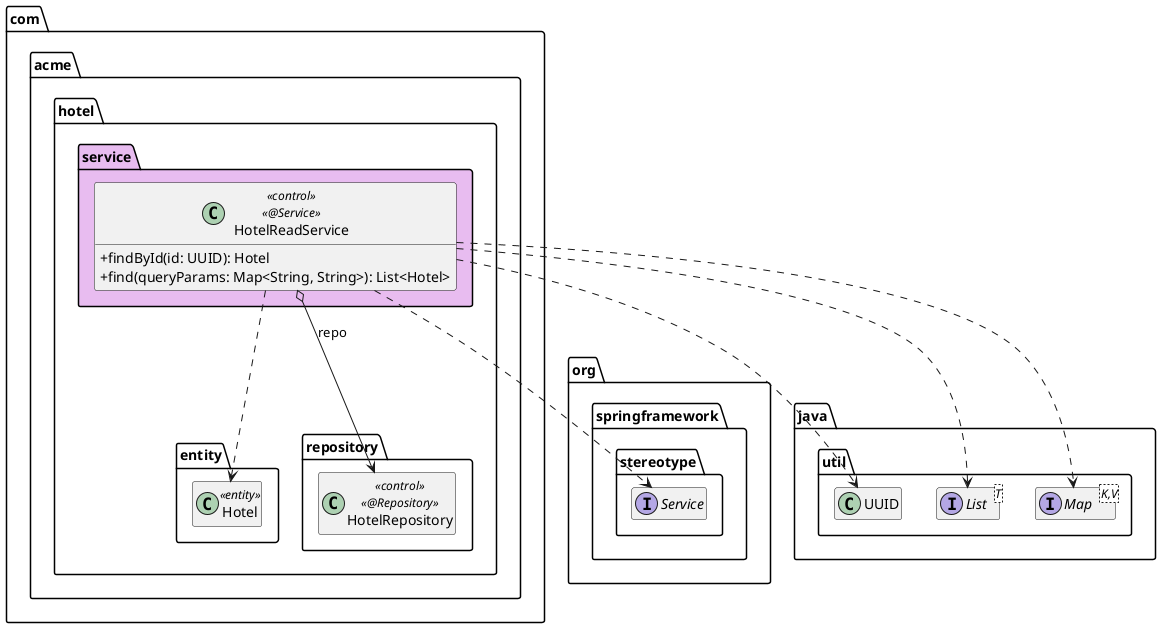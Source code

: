 @startuml HotelReadService

skinparam classAttributeIconSize 0

package org.springframework.stereotype {
    interface Service
}

package java.util {
    interface List<T>
    interface Map<K,V>
    class UUID

    UUID .left[hidden].> Service
}

package com.acme.hotel {
    package entity {
        class Hotel << entity >>

        Hotel .up[hidden].> List
    }

    package repository {
        class HotelRepository << control >> << @Repository >>
    }

    package service #e8bcf0 {
        class HotelReadService << control >> << @Service >> {
            + findById(id: UUID): Hotel
            + find(queryParams: Map<String, String>): List<Hotel>
        }

        HotelReadService o--> HotelRepository : repo
        HotelReadService ..> Hotel
        HotelReadService ..> Service
        HotelReadService ..> UUID
        HotelReadService ..> List
        HotelReadService ..> Map
    }
}

hide empty members

@enduml
